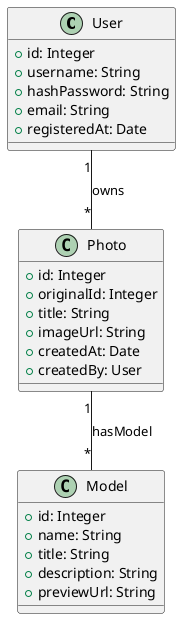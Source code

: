 @startuml "ANIPHOTO DOMAIN MODEL DIAGRAM"
    class User {
        +id: Integer
        +username: String
        +hashPassword: String
        +email: String
        +registeredAt: Date
    }

    class Photo {
        +id: Integer
        +originalId: Integer
        +title: String
        +imageUrl: String
        +createdAt: Date
        +createdBy: User
    }

    class Model {
        +id: Integer
        +name: String
        +title: String
        +description: String
        +previewUrl: String
    }

    User "1" -- "*" Photo : owns
    Photo "1" -- "*" Model : hasModel
@enduml